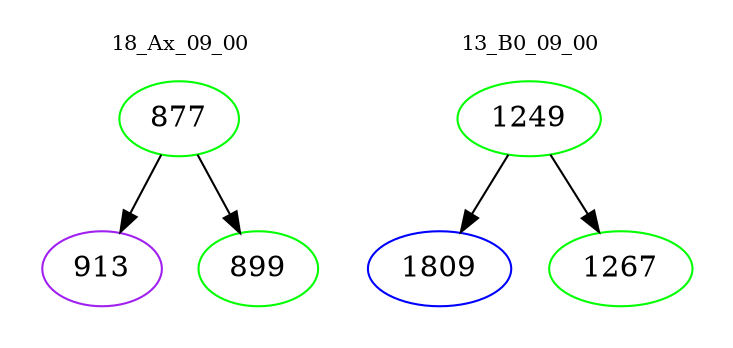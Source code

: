 digraph{
subgraph cluster_0 {
color = white
label = "18_Ax_09_00";
fontsize=10;
T0_877 [label="877", color="green"]
T0_877 -> T0_913 [color="black"]
T0_913 [label="913", color="purple"]
T0_877 -> T0_899 [color="black"]
T0_899 [label="899", color="green"]
}
subgraph cluster_1 {
color = white
label = "13_B0_09_00";
fontsize=10;
T1_1249 [label="1249", color="green"]
T1_1249 -> T1_1809 [color="black"]
T1_1809 [label="1809", color="blue"]
T1_1249 -> T1_1267 [color="black"]
T1_1267 [label="1267", color="green"]
}
}
